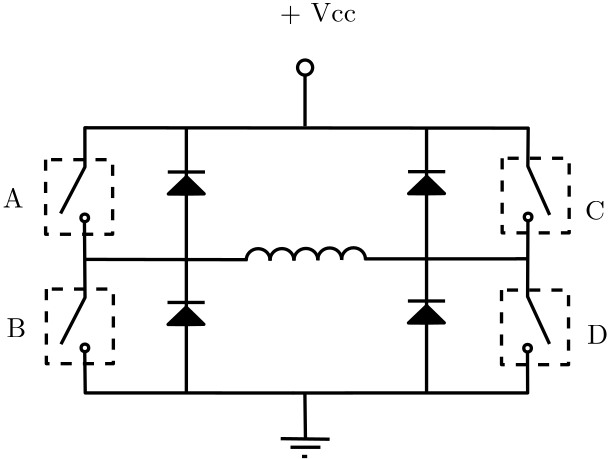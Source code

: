<?xml version="1.0"?>
<!DOCTYPE ipe SYSTEM "ipe.dtd">
<ipe version="70206" creator="Ipe 7.2.7">
<info created="D:20170616090952" modified="D:20170617183633"/>
<ipestyle name="basic">
<symbol name="arrow/arc(spx)">
<path stroke="sym-stroke" fill="sym-stroke" pen="sym-pen">
0 0 m
-1 0.333 l
-1 -0.333 l
h
</path>
</symbol>
<symbol name="arrow/farc(spx)">
<path stroke="sym-stroke" fill="white" pen="sym-pen">
0 0 m
-1 0.333 l
-1 -0.333 l
h
</path>
</symbol>
<symbol name="arrow/ptarc(spx)">
<path stroke="sym-stroke" fill="sym-stroke" pen="sym-pen">
0 0 m
-1 0.333 l
-0.8 0 l
-1 -0.333 l
h
</path>
</symbol>
<symbol name="arrow/fptarc(spx)">
<path stroke="sym-stroke" fill="white" pen="sym-pen">
0 0 m
-1 0.333 l
-0.8 0 l
-1 -0.333 l
h
</path>
</symbol>
<symbol name="mark/circle(sx)" transformations="translations">
<path fill="sym-stroke">
0.6 0 0 0.6 0 0 e
0.4 0 0 0.4 0 0 e
</path>
</symbol>
<symbol name="mark/disk(sx)" transformations="translations">
<path fill="sym-stroke">
0.6 0 0 0.6 0 0 e
</path>
</symbol>
<symbol name="mark/fdisk(sfx)" transformations="translations">
<group>
<path fill="sym-fill">
0.5 0 0 0.5 0 0 e
</path>
<path fill="sym-stroke" fillrule="eofill">
0.6 0 0 0.6 0 0 e
0.4 0 0 0.4 0 0 e
</path>
</group>
</symbol>
<symbol name="mark/box(sx)" transformations="translations">
<path fill="sym-stroke" fillrule="eofill">
-0.6 -0.6 m
0.6 -0.6 l
0.6 0.6 l
-0.6 0.6 l
h
-0.4 -0.4 m
0.4 -0.4 l
0.4 0.4 l
-0.4 0.4 l
h
</path>
</symbol>
<symbol name="mark/square(sx)" transformations="translations">
<path fill="sym-stroke">
-0.6 -0.6 m
0.6 -0.6 l
0.6 0.6 l
-0.6 0.6 l
h
</path>
</symbol>
<symbol name="mark/fsquare(sfx)" transformations="translations">
<group>
<path fill="sym-fill">
-0.5 -0.5 m
0.5 -0.5 l
0.5 0.5 l
-0.5 0.5 l
h
</path>
<path fill="sym-stroke" fillrule="eofill">
-0.6 -0.6 m
0.6 -0.6 l
0.6 0.6 l
-0.6 0.6 l
h
-0.4 -0.4 m
0.4 -0.4 l
0.4 0.4 l
-0.4 0.4 l
h
</path>
</group>
</symbol>
<symbol name="mark/cross(sx)" transformations="translations">
<group>
<path fill="sym-stroke">
-0.43 -0.57 m
0.57 0.43 l
0.43 0.57 l
-0.57 -0.43 l
h
</path>
<path fill="sym-stroke">
-0.43 0.57 m
0.57 -0.43 l
0.43 -0.57 l
-0.57 0.43 l
h
</path>
</group>
</symbol>
<symbol name="arrow/fnormal(spx)">
<path stroke="sym-stroke" fill="white" pen="sym-pen">
0 0 m
-1 0.333 l
-1 -0.333 l
h
</path>
</symbol>
<symbol name="arrow/pointed(spx)">
<path stroke="sym-stroke" fill="sym-stroke" pen="sym-pen">
0 0 m
-1 0.333 l
-0.8 0 l
-1 -0.333 l
h
</path>
</symbol>
<symbol name="arrow/fpointed(spx)">
<path stroke="sym-stroke" fill="white" pen="sym-pen">
0 0 m
-1 0.333 l
-0.8 0 l
-1 -0.333 l
h
</path>
</symbol>
<symbol name="arrow/linear(spx)">
<path stroke="sym-stroke" pen="sym-pen">
-1 0.333 m
0 0 l
-1 -0.333 l
</path>
</symbol>
<symbol name="arrow/fdouble(spx)">
<path stroke="sym-stroke" fill="white" pen="sym-pen">
0 0 m
-1 0.333 l
-1 -0.333 l
h
-1 0 m
-2 0.333 l
-2 -0.333 l
h
</path>
</symbol>
<symbol name="arrow/double(spx)">
<path stroke="sym-stroke" fill="sym-stroke" pen="sym-pen">
0 0 m
-1 0.333 l
-1 -0.333 l
h
-1 0 m
-2 0.333 l
-2 -0.333 l
h
</path>
</symbol>
<pen name="heavier" value="0.8"/>
<pen name="fat" value="1.2"/>
<pen name="ultrafat" value="2"/>
<symbolsize name="large" value="5"/>
<symbolsize name="small" value="2"/>
<symbolsize name="tiny" value="1.1"/>
<arrowsize name="large" value="10"/>
<arrowsize name="small" value="5"/>
<arrowsize name="tiny" value="3"/>
<color name="red" value="1 0 0"/>
<color name="green" value="0 1 0"/>
<color name="blue" value="0 0 1"/>
<color name="yellow" value="1 1 0"/>
<color name="orange" value="1 0.647 0"/>
<color name="gold" value="1 0.843 0"/>
<color name="purple" value="0.627 0.125 0.941"/>
<color name="gray" value="0.745"/>
<color name="brown" value="0.647 0.165 0.165"/>
<color name="navy" value="0 0 0.502"/>
<color name="pink" value="1 0.753 0.796"/>
<color name="seagreen" value="0.18 0.545 0.341"/>
<color name="turquoise" value="0.251 0.878 0.816"/>
<color name="violet" value="0.933 0.51 0.933"/>
<color name="darkblue" value="0 0 0.545"/>
<color name="darkcyan" value="0 0.545 0.545"/>
<color name="darkgray" value="0.663"/>
<color name="darkgreen" value="0 0.392 0"/>
<color name="darkmagenta" value="0.545 0 0.545"/>
<color name="darkorange" value="1 0.549 0"/>
<color name="darkred" value="0.545 0 0"/>
<color name="lightblue" value="0.678 0.847 0.902"/>
<color name="lightcyan" value="0.878 1 1"/>
<color name="lightgray" value="0.827"/>
<color name="lightgreen" value="0.565 0.933 0.565"/>
<color name="lightyellow" value="1 1 0.878"/>
<dashstyle name="dashed" value="[4] 0"/>
<dashstyle name="dotted" value="[1 3] 0"/>
<dashstyle name="dash dotted" value="[4 2 1 2] 0"/>
<dashstyle name="dash dot dotted" value="[4 2 1 2 1 2] 0"/>
<textsize name="large" value="\large"/>
<textsize name="Large" value="\Large"/>
<textsize name="LARGE" value="\LARGE"/>
<textsize name="huge" value="\huge"/>
<textsize name="Huge" value="\Huge"/>
<textsize name="small" value="\small"/>
<textsize name="footnote" value="\footnotesize"/>
<textsize name="tiny" value="\tiny"/>
<textstyle name="center" begin="\begin{center}" end="\end{center}"/>
<textstyle name="itemize" begin="\begin{itemize}" end="\end{itemize}"/>
<textstyle name="item" begin="\begin{itemize}\item{}" end="\end{itemize}"/>
<gridsize name="4 pts" value="4"/>
<gridsize name="8 pts (~3 mm)" value="8"/>
<gridsize name="16 pts (~6 mm)" value="16"/>
<gridsize name="32 pts (~12 mm)" value="32"/>
<gridsize name="10 pts (~3.5 mm)" value="10"/>
<gridsize name="20 pts (~7 mm)" value="20"/>
<gridsize name="14 pts (~5 mm)" value="14"/>
<gridsize name="28 pts (~10 mm)" value="28"/>
<gridsize name="56 pts (~20 mm)" value="56"/>
<anglesize name="90 deg" value="90"/>
<anglesize name="60 deg" value="60"/>
<anglesize name="45 deg" value="45"/>
<anglesize name="30 deg" value="30"/>
<anglesize name="22.5 deg" value="22.5"/>
<opacity name="10%" value="0.1"/>
<opacity name="30%" value="0.3"/>
<opacity name="50%" value="0.5"/>
<opacity name="75%" value="0.75"/>
<tiling name="falling" angle="-60" step="4" width="1"/>
<tiling name="rising" angle="30" step="4" width="1"/>
</ipestyle>
<page>
<layer name="alpha"/>
<view layers="alpha" active="alpha"/>
<path layer="alpha" stroke="black" pen="fat">
180.34 236.624 m
189.105 253.357 l
189.09 267.492 l
348.678 267.362 l
348.556 253.632 l
356.401 236.102 l
</path>
<path stroke="black" pen="fat">
188.931 233.964 m
189.138 206.354 l
180.485 189.573 l
</path>
<path matrix="1.04892 0 0 1.28139 -9.24591 -61.9365" stroke="black" pen="fat">
189.003 220.107 m
244.888 220.027 l
</path>
<path stroke="black" pen="fat">
225.623 267.474 m
225.619 172.134 l
</path>
<path stroke="black" pen="fat">
189.03 187.033 m
189.219 172.039 l
264.119 172.01 l
</path>
<path stroke="black" pen="fat">
263.949 172.013 m
348.477 172.04 l
348.425 186.899 l
</path>
<path stroke="black" fill="black" pen="fat">
218.832 204.59 m
232.223 204.59 l
</path>
<path stroke="black" fill="black" pen="fat">
225.569 196.642 m
219.045 196.685 l
225.569 202.908 l
231.922 196.727 l
224.711 196.642 l
</path>
<path matrix="1.05302 0 0 0.546469 -18.2551 99.9157" stroke="black" fill="black" pen="fat">
292.451 220.273 m
344.331 220.306 l
</path>
<path stroke="black" fill="black" pen="fat">
344.234 220.333 m
348.612 220.333 l
</path>
<path stroke="black" pen="fat">
348.588 234.185 m
348.465 206.725 l
356.352 189.663 l
</path>
<path stroke="black" pen="fat">
268.289 172.151 m
268.496 155.37 l
</path>
<path stroke="black" pen="fat">
259.588 155.577 m
277.198 155.37 l
</path>
<path stroke="black" pen="fat">
263.11 152.47 m
273.883 152.47 l
</path>
<path stroke="black" pen="fat">
267.253 149.155 m
269.118 149.155 l
</path>
<path stroke="black" pen="fat">
312.091 267.513 m
312.091 172.17 l
</path>
<path stroke="black" pen="fat">
268.338 267.993 m
268.338 286.504 l
</path>
<path matrix="1 0 0 1 86.5408 0.539753" stroke="black" fill="black" pen="fat">
218.832 204.59 m
232.223 204.59 l
</path>
<path matrix="1 0 0 1 86.5408 0.539753" stroke="black" fill="black" pen="fat">
225.569 196.642 m
219.045 196.685 l
225.569 202.908 l
231.922 196.727 l
224.711 196.642 l
</path>
<path matrix="1 0 0 1 86.5964 47.088" stroke="black" fill="black" pen="fat">
218.832 204.59 m
232.223 204.59 l
</path>
<path matrix="1 0 0 1 86.5964 47.088" stroke="black" fill="black" pen="fat">
225.569 196.642 m
219.045 196.685 l
225.569 202.908 l
231.922 196.727 l
224.711 196.642 l
</path>
<path matrix="1 0 0 1 0.102304 46.9774" stroke="black" fill="black" pen="fat">
218.832 204.59 m
232.223 204.59 l
</path>
<path matrix="1 0 0 1 0.102304 46.9774" stroke="black" fill="black" pen="fat">
225.569 196.642 m
219.045 196.685 l
225.569 202.908 l
231.922 196.727 l
224.711 196.642 l
</path>
<path stroke="black" dash="dashed" pen="fat">
174.951 256.016 m
174.951 229.161 l
199.075 229.161 l
199.075 256.016 l
h
</path>
<path matrix="1 0 0 1 0.268884 -46.5948" stroke="black" dash="dashed" pen="fat">
174.951 256.016 m
174.951 229.161 l
199.075 229.161 l
199.075 256.016 l
h
</path>
<path matrix="1 0 0 1 164.129 -46.945" stroke="black" dash="dashed" pen="fat">
174.951 256.016 m
174.951 229.161 l
199.075 229.161 l
199.075 256.016 l
h
</path>
<path matrix="1 0 0 1 164.359 0.496371" stroke="black" dash="dashed" pen="fat">
174.951 256.016 m
174.951 229.161 l
199.075 229.161 l
199.075 256.016 l
h
</path>
<path stroke="black" pen="fat">
1.35928 0 0 1.35928 189.036 235.052 e
</path>
<path matrix="1 0 0 1 0.0591819 -46.8054" stroke="black" pen="fat">
1.35928 0 0 1.35928 189.036 235.052 e
</path>
<path matrix="1 0 0 1 159.421 -46.9212" stroke="black" pen="fat">
1.35928 0 0 1.35928 189.036 235.052 e
</path>
<path matrix="1 0 0 1 159.608 0.322774" stroke="black" pen="fat">
1.35928 0 0 1.35928 189.036 235.052 e
</path>
<path stroke="black" pen="fat">
2.71259 0 0 2.71259 268.371 289.163 e
</path>
<text transformations="translations" pos="259.285 305.68" stroke="black" type="label" width="27.397" height="6.808" depth="0.83" valign="baseline">+ Vcc</text>
<text transformations="translations" pos="159.531 238.766" stroke="black" type="label" width="7.472" height="6.808" depth="0" valign="baseline">A</text>
<text transformations="translations" pos="160.892 192.088" stroke="black" type="label" width="7.057" height="6.808" depth="0" valign="baseline">B</text>
<text transformations="translations" pos="369.165 234.348" stroke="black" type="label" width="7.195" height="6.808" depth="0" valign="baseline">C</text>
<text transformations="translations" pos="369.868 189.719" stroke="black" type="label" width="7.61" height="6.808" depth="0" valign="baseline">D</text>
<path matrix="1 0 0 0.964056 2.76261 7.47924" stroke="black" pen="fat">
244.413 220.103 m
4.29847 0 0 -4.29847 248.708 220.257 253.002 220.049 a
</path>
<path matrix="1 0 0 0.964056 11.3311 7.50789" stroke="black" pen="fat">
244.413 220.103 m
4.29847 0 0 -4.29847 248.708 220.257 253.002 220.049 a
</path>
<path matrix="1 0 0 0.964056 19.9568 7.5651" stroke="black" pen="fat">
244.413 220.103 m
4.29847 0 0 -4.29847 248.708 220.257 253.002 220.049 a
</path>
<path matrix="1 0 0 0.964056 28.5292 7.73184" stroke="black" pen="fat">
244.413 220.103 m
4.29847 0 0 -4.29847 248.708 220.257 253.002 220.049 a
</path>
<path matrix="1 0 0 0.964056 37.1004 7.80182" stroke="black" pen="fat">
244.413 220.103 m
4.29847 0 0 -4.29847 248.708 220.257 253.002 220.049 a
</path>
</page>
</ipe>
